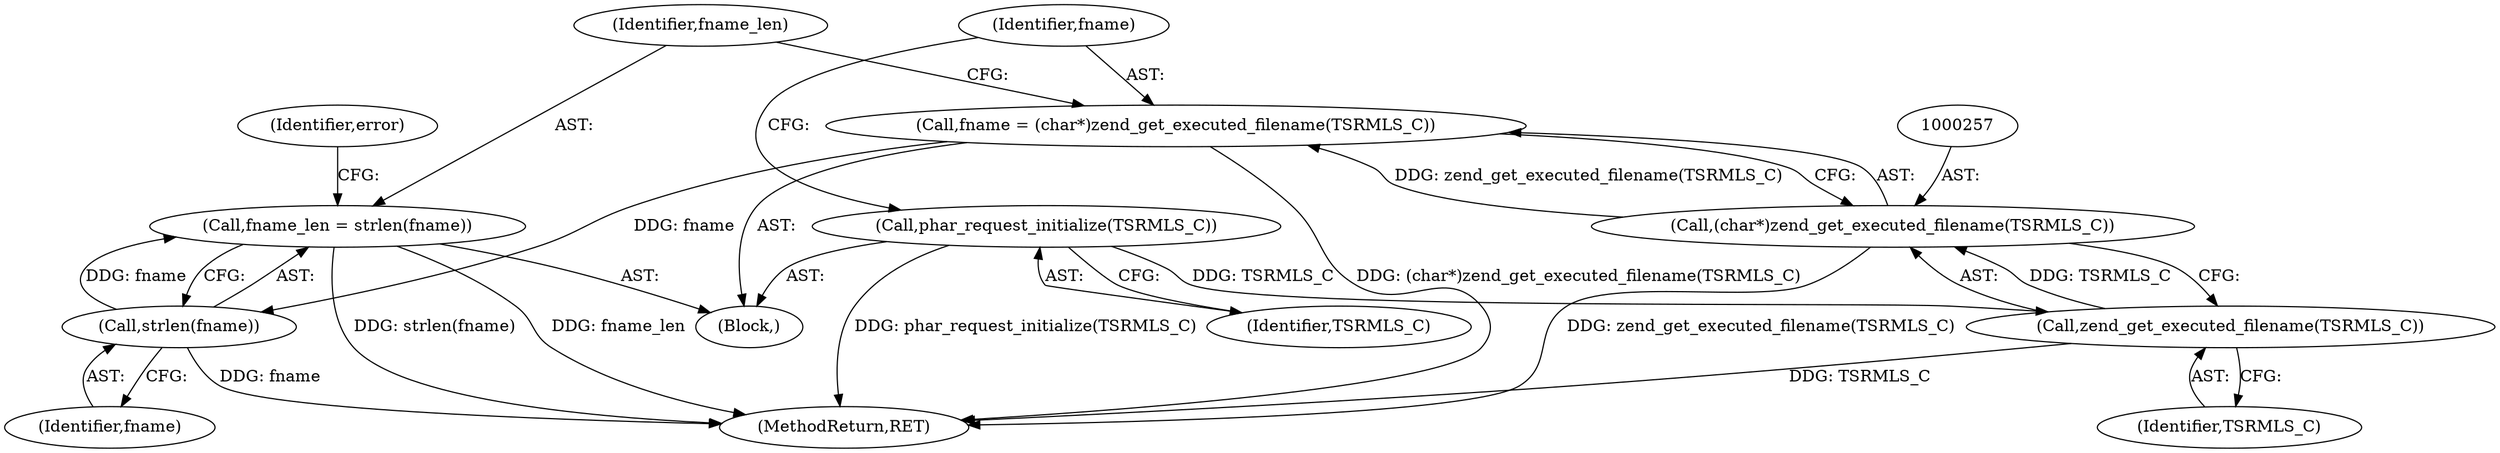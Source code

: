 digraph "0_php_bf58162ddf970f63502837f366930e44d6a992cf@API" {
"1000260" [label="(Call,fname_len = strlen(fname))"];
"1000262" [label="(Call,strlen(fname))"];
"1000254" [label="(Call,fname = (char*)zend_get_executed_filename(TSRMLS_C))"];
"1000256" [label="(Call,(char*)zend_get_executed_filename(TSRMLS_C))"];
"1000258" [label="(Call,zend_get_executed_filename(TSRMLS_C))"];
"1000252" [label="(Call,phar_request_initialize(TSRMLS_C))"];
"1000266" [label="(Identifier,error)"];
"1000261" [label="(Identifier,fname_len)"];
"1000258" [label="(Call,zend_get_executed_filename(TSRMLS_C))"];
"1000252" [label="(Call,phar_request_initialize(TSRMLS_C))"];
"1000262" [label="(Call,strlen(fname))"];
"1000255" [label="(Identifier,fname)"];
"1000254" [label="(Call,fname = (char*)zend_get_executed_filename(TSRMLS_C))"];
"1000260" [label="(Call,fname_len = strlen(fname))"];
"1001030" [label="(MethodReturn,RET)"];
"1000256" [label="(Call,(char*)zend_get_executed_filename(TSRMLS_C))"];
"1000263" [label="(Identifier,fname)"];
"1000253" [label="(Identifier,TSRMLS_C)"];
"1000182" [label="(Block,)"];
"1000259" [label="(Identifier,TSRMLS_C)"];
"1000260" -> "1000182"  [label="AST: "];
"1000260" -> "1000262"  [label="CFG: "];
"1000261" -> "1000260"  [label="AST: "];
"1000262" -> "1000260"  [label="AST: "];
"1000266" -> "1000260"  [label="CFG: "];
"1000260" -> "1001030"  [label="DDG: strlen(fname)"];
"1000260" -> "1001030"  [label="DDG: fname_len"];
"1000262" -> "1000260"  [label="DDG: fname"];
"1000262" -> "1000263"  [label="CFG: "];
"1000263" -> "1000262"  [label="AST: "];
"1000262" -> "1001030"  [label="DDG: fname"];
"1000254" -> "1000262"  [label="DDG: fname"];
"1000254" -> "1000182"  [label="AST: "];
"1000254" -> "1000256"  [label="CFG: "];
"1000255" -> "1000254"  [label="AST: "];
"1000256" -> "1000254"  [label="AST: "];
"1000261" -> "1000254"  [label="CFG: "];
"1000254" -> "1001030"  [label="DDG: (char*)zend_get_executed_filename(TSRMLS_C)"];
"1000256" -> "1000254"  [label="DDG: zend_get_executed_filename(TSRMLS_C)"];
"1000256" -> "1000258"  [label="CFG: "];
"1000257" -> "1000256"  [label="AST: "];
"1000258" -> "1000256"  [label="AST: "];
"1000256" -> "1001030"  [label="DDG: zend_get_executed_filename(TSRMLS_C)"];
"1000258" -> "1000256"  [label="DDG: TSRMLS_C"];
"1000258" -> "1000259"  [label="CFG: "];
"1000259" -> "1000258"  [label="AST: "];
"1000258" -> "1001030"  [label="DDG: TSRMLS_C"];
"1000252" -> "1000258"  [label="DDG: TSRMLS_C"];
"1000252" -> "1000182"  [label="AST: "];
"1000252" -> "1000253"  [label="CFG: "];
"1000253" -> "1000252"  [label="AST: "];
"1000255" -> "1000252"  [label="CFG: "];
"1000252" -> "1001030"  [label="DDG: phar_request_initialize(TSRMLS_C)"];
}
